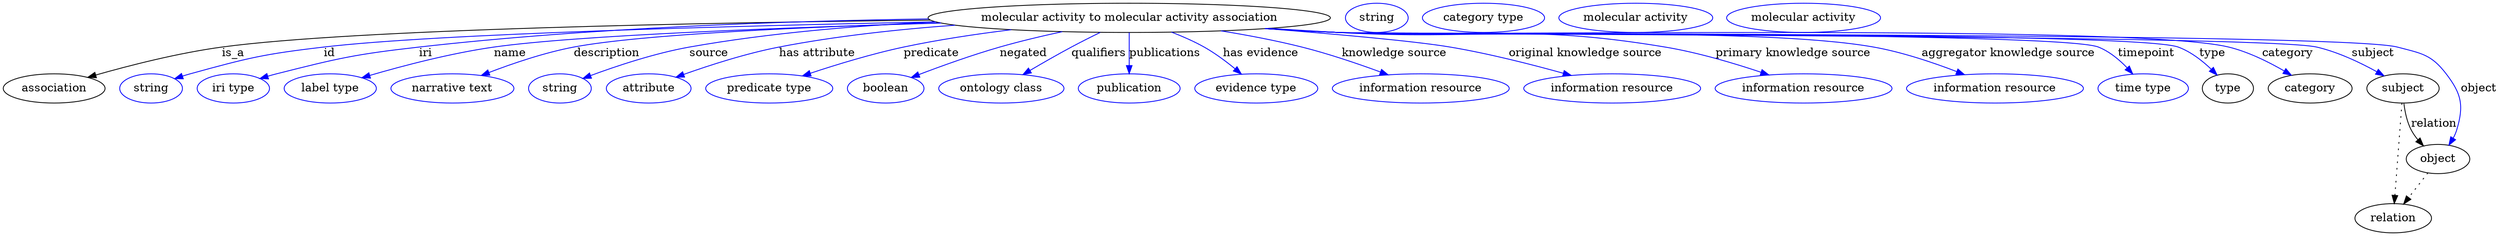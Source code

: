 digraph {
	graph [bb="0,0,3059.4,283"];
	node [label="\N"];
	"molecular activity to molecular activity association"	[height=0.5,
		label="molecular activity to molecular activity association",
		pos="1380.4,265",
		width=6.8605];
	association	[height=0.5,
		pos="62.394,178",
		width=1.7332];
	"molecular activity to molecular activity association" -> association	[label=is_a,
		lp="282.39,221.5",
		pos="e,103.34,191.6 1136.3,262.2 860.7,259.12 429.71,250.88 268.39,229 214.66,221.71 154.53,206.25 113.18,194.44"];
	id	[color=blue,
		height=0.5,
		label=string,
		pos="181.39,178",
		width=1.0652];
	"molecular activity to molecular activity association" -> id	[color=blue,
		label=id,
		lp="400.39,221.5",
		pos="e,210.37,190.01 1142.9,260.03 897.99,255.14 532.87,245.39 393.39,229 319.55,220.32 301.06,215.79 229.39,196 226.28,195.14 223.08,\
194.18 219.89,193.17",
		style=solid];
	iri	[color=blue,
		height=0.5,
		label="iri type",
		pos="282.39,178",
		width=1.2277];
	"molecular activity to molecular activity association" -> iri	[color=blue,
		label=iri,
		lp="518.39,221.5",
		pos="e,315.01,190.16 1134,263.66 959.43,261.09 719.92,252.84 510.39,229 431.75,220.05 412.11,215.46 335.39,196 331.97,195.13 328.43,194.16 \
324.9,193.14",
		style=solid];
	name	[color=blue,
		height=0.5,
		label="label type",
		pos="401.39,178",
		width=1.5707];
	"molecular activity to molecular activity association" -> name	[color=blue,
		label=name,
		lp="622.39,221.5",
		pos="e,440.21,191.15 1149.4,258.57 958.9,253.17 704.03,243.57 602.39,229 549.56,221.43 490.43,205.83 450.06,194.06",
		style=solid];
	description	[color=blue,
		height=0.5,
		label="narrative text",
		pos="551.39,178",
		width=2.0943];
	"molecular activity to molecular activity association" -> description	[color=blue,
		label=description,
		lp="739.89,221.5",
		pos="e,586.54,193.93 1148.1,258.84 985.29,253.93 782.54,244.87 699.39,229 663.73,222.19 624.9,208.83 595.96,197.64",
		style=solid];
	source	[color=blue,
		height=0.5,
		label=string,
		pos="683.39,178",
		width=1.0652];
	"molecular activity to molecular activity association" -> source	[color=blue,
		label=source,
		lp="865.39,221.5",
		pos="e,711.66,190.4 1142.9,260.05 1048.5,255.5 939.24,246.49 841.39,229 799.35,221.48 752.95,205.87 721.37,194.08",
		style=solid];
	"has attribute"	[color=blue,
		height=0.5,
		label=attribute,
		pos="791.39,178",
		width=1.4443];
	"molecular activity to molecular activity association" -> "has attribute"	[color=blue,
		label="has attribute",
		lp="998.39,221.5",
		pos="e,824.86,191.85 1166.9,255.93 1097.7,250.83 1020.9,242.52 951.39,229 910.88,221.12 866.15,206.62 834.3,195.26",
		style=solid];
	predicate	[color=blue,
		height=0.5,
		label="predicate type",
		pos="939.39,178",
		width=2.1665];
	"molecular activity to molecular activity association" -> predicate	[color=blue,
		label=predicate,
		lp="1137.4,221.5",
		pos="e,980,193.49 1235.5,250.41 1192.7,245.13 1145.9,238.1 1103.4,229 1064.6,220.7 1021.8,207.5 989.62,196.75",
		style=solid];
	negated	[color=blue,
		height=0.5,
		label=boolean,
		pos="1082.4,178",
		width=1.2999];
	"molecular activity to molecular activity association" -> negated	[color=blue,
		label=negated,
		lp="1250.4,221.5",
		pos="e,1113.5,191.48 1298.2,248.01 1273.3,242.62 1246.1,236.13 1221.4,229 1187.8,219.31 1150.6,205.77 1123.1,195.22",
		style=solid];
	qualifiers	[color=blue,
		height=0.5,
		label="ontology class",
		pos="1223.4,178",
		width=2.1304];
	"molecular activity to molecular activity association" -> qualifiers	[color=blue,
		label=qualifiers,
		lp="1342.9,221.5",
		pos="e,1249.9,195.02 1344.8,247.03 1333.4,241.45 1320.8,235.11 1309.4,229 1292.5,219.92 1274,209.3 1258.6,200.19",
		style=solid];
	publications	[color=blue,
		height=0.5,
		label=publication,
		pos="1380.4,178",
		width=1.7332];
	"molecular activity to molecular activity association" -> publications	[color=blue,
		label=publications,
		lp="1424.4,221.5",
		pos="e,1380.4,196.18 1380.4,246.8 1380.4,235.16 1380.4,219.55 1380.4,206.24",
		style=solid];
	"has evidence"	[color=blue,
		height=0.5,
		label="evidence type",
		pos="1536.4,178",
		width=2.0943];
	"molecular activity to molecular activity association" -> "has evidence"	[color=blue,
		label="has evidence",
		lp="1541.9,221.5",
		pos="e,1518.1,195.69 1432.2,247.38 1445.7,242.24 1459.9,236.05 1472.4,229 1485.7,221.48 1499.3,211.34 1510.5,202.15",
		style=solid];
	"knowledge source"	[color=blue,
		height=0.5,
		label="information resource",
		pos="1738.4,178",
		width=3.015];
	"molecular activity to molecular activity association" -> "knowledge source"	[color=blue,
		label="knowledge source",
		lp="1705.9,221.5",
		pos="e,1698.3,194.73 1493.1,248.97 1525.4,243.7 1560.5,237.04 1592.4,229 1625,220.77 1660.8,208.57 1688.8,198.28",
		style=solid];
	"original knowledge source"	[color=blue,
		height=0.5,
		label="information resource",
		pos="1973.4,178",
		width=3.015];
	"molecular activity to molecular activity association" -> "original knowledge source"	[color=blue,
		label="original knowledge source",
		lp="1940.4,221.5",
		pos="e,1923.1,193.96 1548,251.75 1634.9,244.87 1731.6,236.24 1774.4,229 1821.7,221.01 1874.2,207.6 1913.5,196.68",
		style=solid];
	"primary knowledge source"	[color=blue,
		height=0.5,
		label="information resource",
		pos="2208.4,178",
		width=3.015];
	"molecular activity to molecular activity association" -> "primary knowledge source"	[color=blue,
		label="primary knowledge source",
		lp="2195.4,221.5",
		pos="e,2165.7,194.67 1552.5,252.06 1580.5,250.26 1609.3,248.51 1636.4,247 1815,237.07 1862,258.45 2038.4,229 2078.7,222.27 2123,209.05 \
2156.2,197.9",
		style=solid];
	"aggregator knowledge source"	[color=blue,
		height=0.5,
		label="information resource",
		pos="2443.4,178",
		width=3.015];
	"molecular activity to molecular activity association" -> "aggregator knowledge source"	[color=blue,
		label="aggregator knowledge source",
		lp="2459.9,221.5",
		pos="e,2405.9,195.03 1549.4,251.84 1578.4,250.02 1608.3,248.32 1636.4,247 1782.5,240.15 2150.4,254.55 2294.4,229 2329.5,222.77 2367.6,\
209.87 2396.5,198.73",
		style=solid];
	timepoint	[color=blue,
		height=0.5,
		label="time type",
		pos="2625.4,178",
		width=1.5346];
	"molecular activity to molecular activity association" -> timepoint	[color=blue,
		label=timepoint,
		lp="2629.4,221.5",
		pos="e,2612.5,195.89 1548,251.74 1577.4,249.9 1607.8,248.22 1636.4,247 1688.2,244.78 2522.2,248.18 2570.4,229 2583.8,223.66 2596,213.41 \
2605.5,203.58",
		style=solid];
	type	[height=0.5,
		pos="2729.4,178",
		width=0.86659];
	"molecular activity to molecular activity association" -> type	[color=blue,
		label=type,
		lp="2710.4,221.5",
		pos="e,2716.1,194.46 1547.6,251.71 1577.2,249.88 1607.7,248.2 1636.4,247 1693.7,244.6 2614.6,248.77 2668.4,229 2683.7,223.38 2698,212.16 \
2708.9,201.78",
		style=solid];
	category	[height=0.5,
		pos="2830.4,178",
		width=1.4263];
	"molecular activity to molecular activity association" -> category	[color=blue,
		label=category,
		lp="2802.9,221.5",
		pos="e,2807.3,194.3 1547.3,251.71 1577,249.87 1607.6,248.19 1636.4,247 1757.9,241.97 2612.3,257.9 2730.4,229 2754.5,223.09 2779.5,210.58 \
2798.5,199.56",
		style=solid];
	subject	[height=0.5,
		pos="2944.4,178",
		width=1.2277];
	"molecular activity to molecular activity association" -> subject	[color=blue,
		label=subject,
		lp="2907.4,221.5",
		pos="e,2921,193.59 1547,251.7 1576.7,249.85 1607.5,248.18 1636.4,247 1703.1,244.29 2773.3,244.09 2838.4,229 2864.5,222.94 2891.8,209.87 \
2912.2,198.61",
		style=solid];
	object	[height=0.5,
		pos="2987.4,91",
		width=1.0832];
	"molecular activity to molecular activity association" -> object	[color=blue,
		label=object,
		lp="3037.4,178",
		pos="e,3000.8,108.09 1547,251.67 1576.7,249.83 1607.5,248.16 1636.4,247 1708.6,244.1 2867.5,247.47 2937.4,229 2966.8,221.22 2978.9,220.19 \
2997.4,196 3016.3,171.2 3019.3,156.9 3010.4,127 3009.4,123.55 3007.9,120.13 3006.1,116.85",
		style=solid];
	association_type	[color=blue,
		height=0.5,
		label=string,
		pos="1683.4,265",
		width=1.0652];
	association_category	[color=blue,
		height=0.5,
		label="category type",
		pos="1814.4,265",
		width=2.0762];
	subject -> object	[label=relation,
		lp="2982.4,134.5",
		pos="e,2969.5,107.23 2945.5,159.55 2946.7,149.57 2949.2,137.07 2954.4,127 2956.6,122.68 2959.5,118.52 2962.7,114.66"];
	relation	[height=0.5,
		pos="2932.4,18",
		width=1.2999];
	subject -> relation	[pos="e,2933.7,36.188 2943.1,159.79 2941,132.48 2937,78.994 2934.5,46.38",
		style=dotted];
	"molecular activity to molecular activity association_subject"	[color=blue,
		height=0.5,
		label="molecular activity",
		pos="2001.4,265",
		width=2.6178];
	object -> relation	[pos="e,2945.2,35.54 2974.9,73.889 2968,64.939 2959.2,53.617 2951.4,43.584",
		style=dotted];
	"molecular activity to molecular activity association_object"	[color=blue,
		height=0.5,
		label="molecular activity",
		pos="2207.4,265",
		width=2.6178];
}
